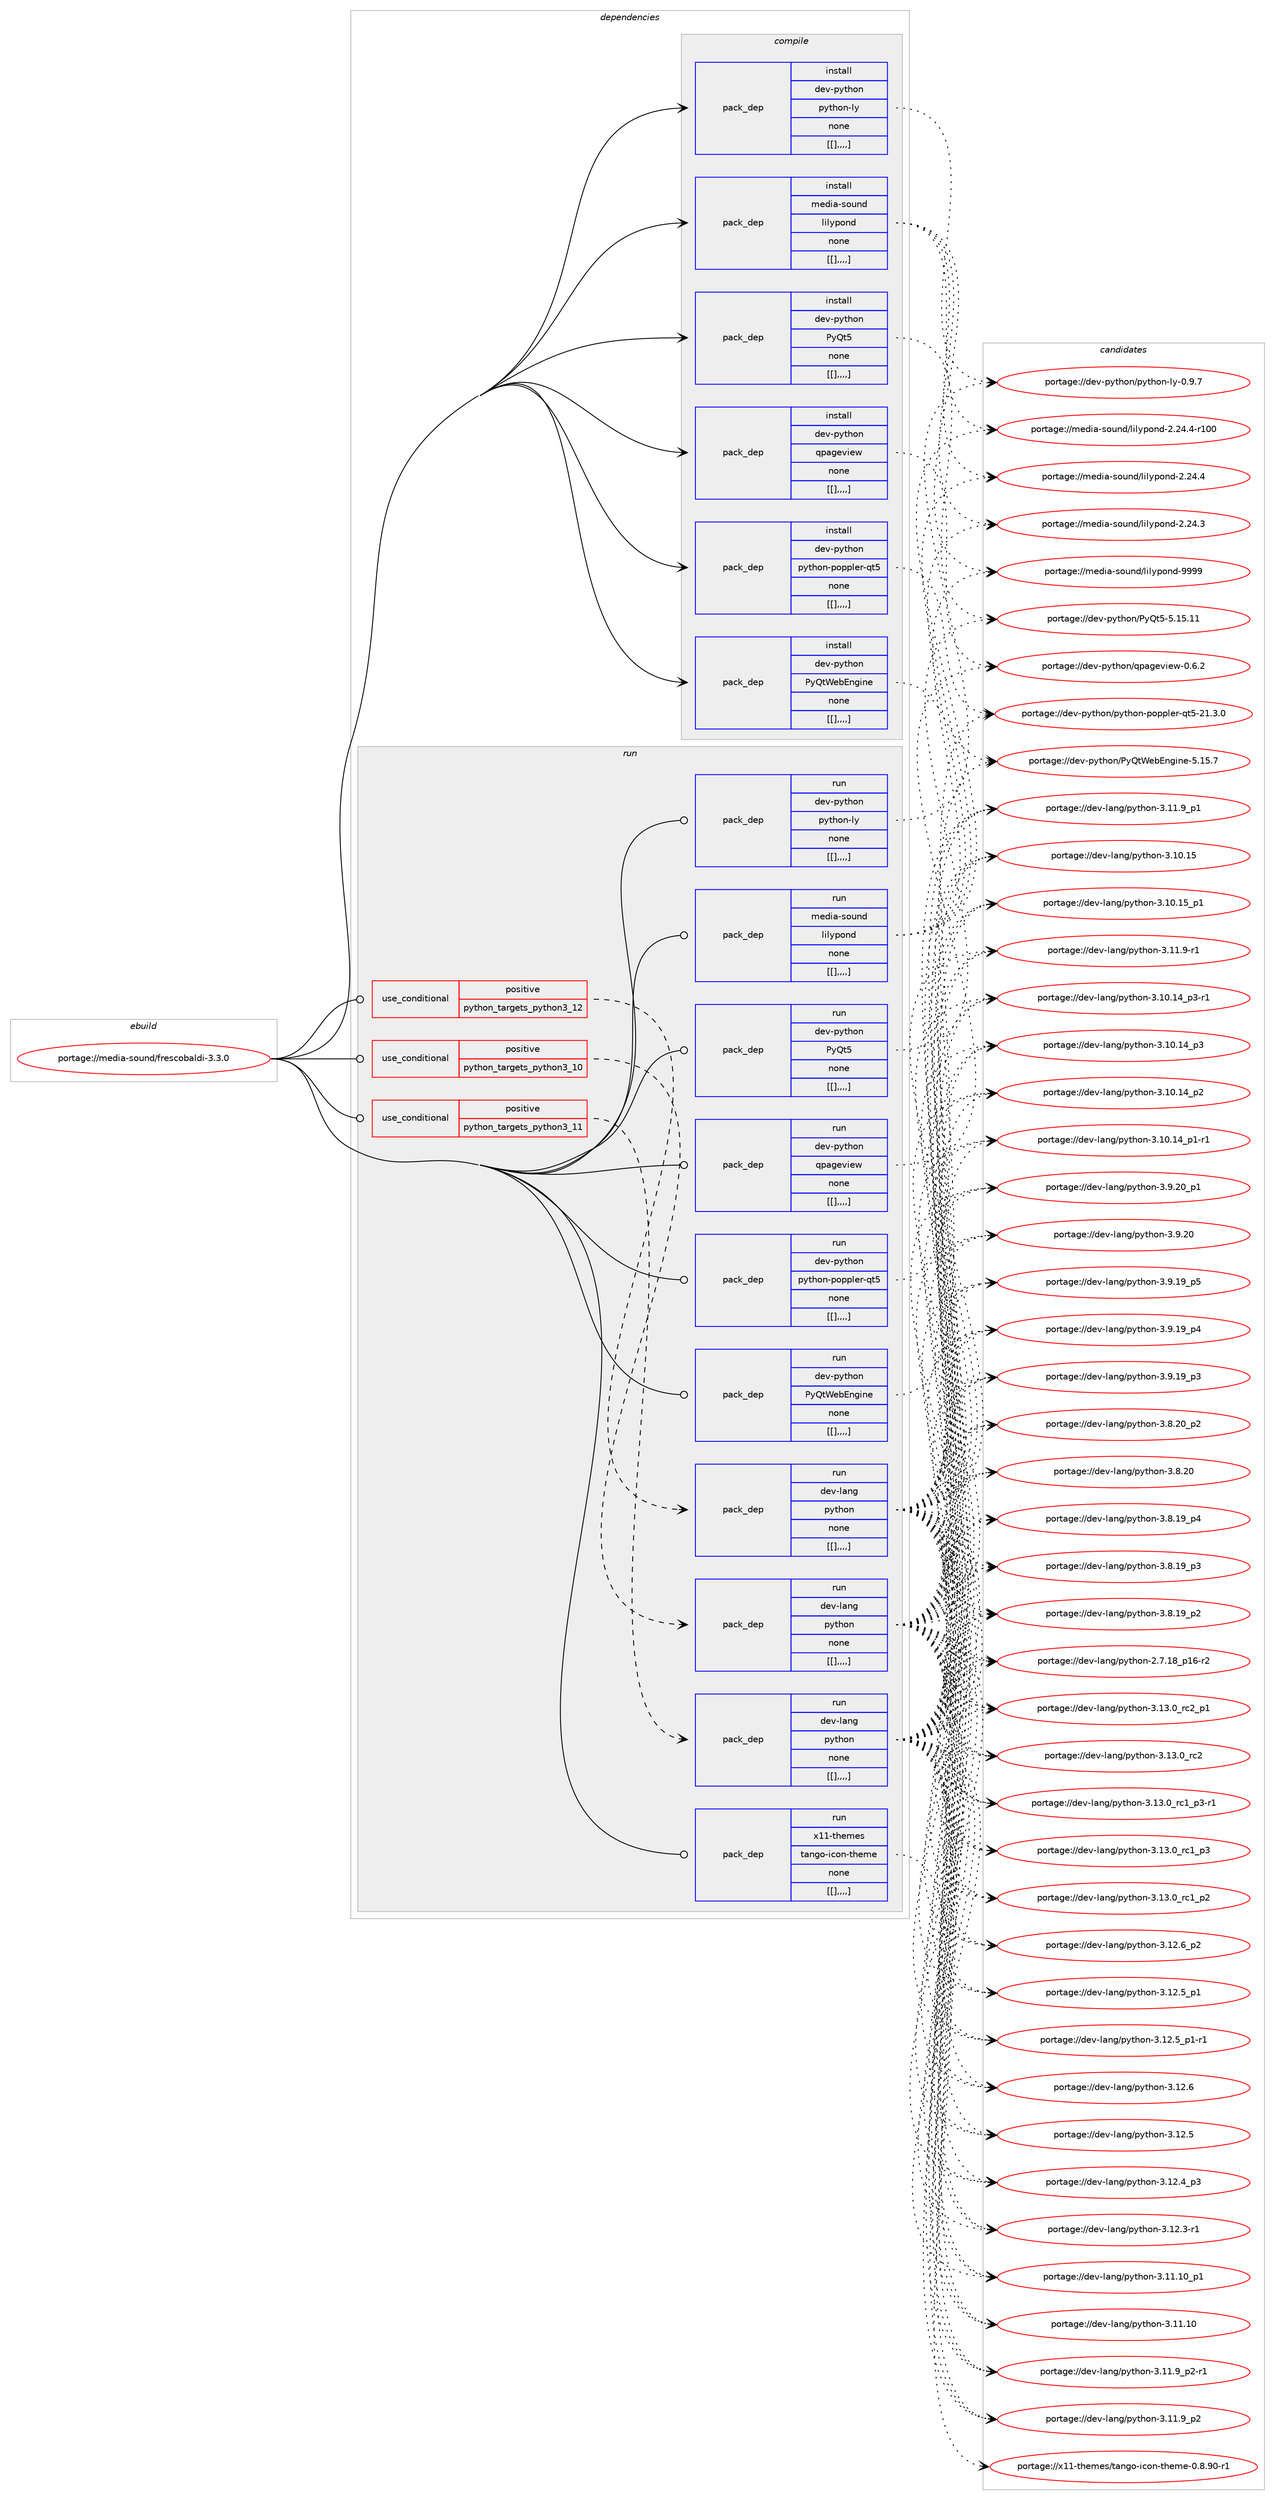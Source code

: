 digraph prolog {

# *************
# Graph options
# *************

newrank=true;
concentrate=true;
compound=true;
graph [rankdir=LR,fontname=Helvetica,fontsize=10,ranksep=1.5];#, ranksep=2.5, nodesep=0.2];
edge  [arrowhead=vee];
node  [fontname=Helvetica,fontsize=10];

# **********
# The ebuild
# **********

subgraph cluster_leftcol {
color=gray;
label=<<i>ebuild</i>>;
id [label="portage://media-sound/frescobaldi-3.3.0", color=red, width=4, href="../media-sound/frescobaldi-3.3.0.svg"];
}

# ****************
# The dependencies
# ****************

subgraph cluster_midcol {
color=gray;
label=<<i>dependencies</i>>;
subgraph cluster_compile {
fillcolor="#eeeeee";
style=filled;
label=<<i>compile</i>>;
subgraph pack239587 {
dependency325603 [label=<<TABLE BORDER="0" CELLBORDER="1" CELLSPACING="0" CELLPADDING="4" WIDTH="220"><TR><TD ROWSPAN="6" CELLPADDING="30">pack_dep</TD></TR><TR><TD WIDTH="110">install</TD></TR><TR><TD>dev-python</TD></TR><TR><TD>PyQt5</TD></TR><TR><TD>none</TD></TR><TR><TD>[[],,,,]</TD></TR></TABLE>>, shape=none, color=blue];
}
id:e -> dependency325603:w [weight=20,style="solid",arrowhead="vee"];
subgraph pack239588 {
dependency325604 [label=<<TABLE BORDER="0" CELLBORDER="1" CELLSPACING="0" CELLPADDING="4" WIDTH="220"><TR><TD ROWSPAN="6" CELLPADDING="30">pack_dep</TD></TR><TR><TD WIDTH="110">install</TD></TR><TR><TD>dev-python</TD></TR><TR><TD>PyQtWebEngine</TD></TR><TR><TD>none</TD></TR><TR><TD>[[],,,,]</TD></TR></TABLE>>, shape=none, color=blue];
}
id:e -> dependency325604:w [weight=20,style="solid",arrowhead="vee"];
subgraph pack239589 {
dependency325605 [label=<<TABLE BORDER="0" CELLBORDER="1" CELLSPACING="0" CELLPADDING="4" WIDTH="220"><TR><TD ROWSPAN="6" CELLPADDING="30">pack_dep</TD></TR><TR><TD WIDTH="110">install</TD></TR><TR><TD>dev-python</TD></TR><TR><TD>python-ly</TD></TR><TR><TD>none</TD></TR><TR><TD>[[],,,,]</TD></TR></TABLE>>, shape=none, color=blue];
}
id:e -> dependency325605:w [weight=20,style="solid",arrowhead="vee"];
subgraph pack239590 {
dependency325606 [label=<<TABLE BORDER="0" CELLBORDER="1" CELLSPACING="0" CELLPADDING="4" WIDTH="220"><TR><TD ROWSPAN="6" CELLPADDING="30">pack_dep</TD></TR><TR><TD WIDTH="110">install</TD></TR><TR><TD>dev-python</TD></TR><TR><TD>python-poppler-qt5</TD></TR><TR><TD>none</TD></TR><TR><TD>[[],,,,]</TD></TR></TABLE>>, shape=none, color=blue];
}
id:e -> dependency325606:w [weight=20,style="solid",arrowhead="vee"];
subgraph pack239591 {
dependency325607 [label=<<TABLE BORDER="0" CELLBORDER="1" CELLSPACING="0" CELLPADDING="4" WIDTH="220"><TR><TD ROWSPAN="6" CELLPADDING="30">pack_dep</TD></TR><TR><TD WIDTH="110">install</TD></TR><TR><TD>dev-python</TD></TR><TR><TD>qpageview</TD></TR><TR><TD>none</TD></TR><TR><TD>[[],,,,]</TD></TR></TABLE>>, shape=none, color=blue];
}
id:e -> dependency325607:w [weight=20,style="solid",arrowhead="vee"];
subgraph pack239592 {
dependency325608 [label=<<TABLE BORDER="0" CELLBORDER="1" CELLSPACING="0" CELLPADDING="4" WIDTH="220"><TR><TD ROWSPAN="6" CELLPADDING="30">pack_dep</TD></TR><TR><TD WIDTH="110">install</TD></TR><TR><TD>media-sound</TD></TR><TR><TD>lilypond</TD></TR><TR><TD>none</TD></TR><TR><TD>[[],,,,]</TD></TR></TABLE>>, shape=none, color=blue];
}
id:e -> dependency325608:w [weight=20,style="solid",arrowhead="vee"];
}
subgraph cluster_compileandrun {
fillcolor="#eeeeee";
style=filled;
label=<<i>compile and run</i>>;
}
subgraph cluster_run {
fillcolor="#eeeeee";
style=filled;
label=<<i>run</i>>;
subgraph cond83528 {
dependency325609 [label=<<TABLE BORDER="0" CELLBORDER="1" CELLSPACING="0" CELLPADDING="4"><TR><TD ROWSPAN="3" CELLPADDING="10">use_conditional</TD></TR><TR><TD>positive</TD></TR><TR><TD>python_targets_python3_10</TD></TR></TABLE>>, shape=none, color=red];
subgraph pack239593 {
dependency325610 [label=<<TABLE BORDER="0" CELLBORDER="1" CELLSPACING="0" CELLPADDING="4" WIDTH="220"><TR><TD ROWSPAN="6" CELLPADDING="30">pack_dep</TD></TR><TR><TD WIDTH="110">run</TD></TR><TR><TD>dev-lang</TD></TR><TR><TD>python</TD></TR><TR><TD>none</TD></TR><TR><TD>[[],,,,]</TD></TR></TABLE>>, shape=none, color=blue];
}
dependency325609:e -> dependency325610:w [weight=20,style="dashed",arrowhead="vee"];
}
id:e -> dependency325609:w [weight=20,style="solid",arrowhead="odot"];
subgraph cond83529 {
dependency325611 [label=<<TABLE BORDER="0" CELLBORDER="1" CELLSPACING="0" CELLPADDING="4"><TR><TD ROWSPAN="3" CELLPADDING="10">use_conditional</TD></TR><TR><TD>positive</TD></TR><TR><TD>python_targets_python3_11</TD></TR></TABLE>>, shape=none, color=red];
subgraph pack239594 {
dependency325612 [label=<<TABLE BORDER="0" CELLBORDER="1" CELLSPACING="0" CELLPADDING="4" WIDTH="220"><TR><TD ROWSPAN="6" CELLPADDING="30">pack_dep</TD></TR><TR><TD WIDTH="110">run</TD></TR><TR><TD>dev-lang</TD></TR><TR><TD>python</TD></TR><TR><TD>none</TD></TR><TR><TD>[[],,,,]</TD></TR></TABLE>>, shape=none, color=blue];
}
dependency325611:e -> dependency325612:w [weight=20,style="dashed",arrowhead="vee"];
}
id:e -> dependency325611:w [weight=20,style="solid",arrowhead="odot"];
subgraph cond83530 {
dependency325613 [label=<<TABLE BORDER="0" CELLBORDER="1" CELLSPACING="0" CELLPADDING="4"><TR><TD ROWSPAN="3" CELLPADDING="10">use_conditional</TD></TR><TR><TD>positive</TD></TR><TR><TD>python_targets_python3_12</TD></TR></TABLE>>, shape=none, color=red];
subgraph pack239595 {
dependency325614 [label=<<TABLE BORDER="0" CELLBORDER="1" CELLSPACING="0" CELLPADDING="4" WIDTH="220"><TR><TD ROWSPAN="6" CELLPADDING="30">pack_dep</TD></TR><TR><TD WIDTH="110">run</TD></TR><TR><TD>dev-lang</TD></TR><TR><TD>python</TD></TR><TR><TD>none</TD></TR><TR><TD>[[],,,,]</TD></TR></TABLE>>, shape=none, color=blue];
}
dependency325613:e -> dependency325614:w [weight=20,style="dashed",arrowhead="vee"];
}
id:e -> dependency325613:w [weight=20,style="solid",arrowhead="odot"];
subgraph pack239596 {
dependency325615 [label=<<TABLE BORDER="0" CELLBORDER="1" CELLSPACING="0" CELLPADDING="4" WIDTH="220"><TR><TD ROWSPAN="6" CELLPADDING="30">pack_dep</TD></TR><TR><TD WIDTH="110">run</TD></TR><TR><TD>dev-python</TD></TR><TR><TD>PyQt5</TD></TR><TR><TD>none</TD></TR><TR><TD>[[],,,,]</TD></TR></TABLE>>, shape=none, color=blue];
}
id:e -> dependency325615:w [weight=20,style="solid",arrowhead="odot"];
subgraph pack239597 {
dependency325616 [label=<<TABLE BORDER="0" CELLBORDER="1" CELLSPACING="0" CELLPADDING="4" WIDTH="220"><TR><TD ROWSPAN="6" CELLPADDING="30">pack_dep</TD></TR><TR><TD WIDTH="110">run</TD></TR><TR><TD>dev-python</TD></TR><TR><TD>PyQtWebEngine</TD></TR><TR><TD>none</TD></TR><TR><TD>[[],,,,]</TD></TR></TABLE>>, shape=none, color=blue];
}
id:e -> dependency325616:w [weight=20,style="solid",arrowhead="odot"];
subgraph pack239598 {
dependency325617 [label=<<TABLE BORDER="0" CELLBORDER="1" CELLSPACING="0" CELLPADDING="4" WIDTH="220"><TR><TD ROWSPAN="6" CELLPADDING="30">pack_dep</TD></TR><TR><TD WIDTH="110">run</TD></TR><TR><TD>dev-python</TD></TR><TR><TD>python-ly</TD></TR><TR><TD>none</TD></TR><TR><TD>[[],,,,]</TD></TR></TABLE>>, shape=none, color=blue];
}
id:e -> dependency325617:w [weight=20,style="solid",arrowhead="odot"];
subgraph pack239599 {
dependency325618 [label=<<TABLE BORDER="0" CELLBORDER="1" CELLSPACING="0" CELLPADDING="4" WIDTH="220"><TR><TD ROWSPAN="6" CELLPADDING="30">pack_dep</TD></TR><TR><TD WIDTH="110">run</TD></TR><TR><TD>dev-python</TD></TR><TR><TD>python-poppler-qt5</TD></TR><TR><TD>none</TD></TR><TR><TD>[[],,,,]</TD></TR></TABLE>>, shape=none, color=blue];
}
id:e -> dependency325618:w [weight=20,style="solid",arrowhead="odot"];
subgraph pack239600 {
dependency325619 [label=<<TABLE BORDER="0" CELLBORDER="1" CELLSPACING="0" CELLPADDING="4" WIDTH="220"><TR><TD ROWSPAN="6" CELLPADDING="30">pack_dep</TD></TR><TR><TD WIDTH="110">run</TD></TR><TR><TD>dev-python</TD></TR><TR><TD>qpageview</TD></TR><TR><TD>none</TD></TR><TR><TD>[[],,,,]</TD></TR></TABLE>>, shape=none, color=blue];
}
id:e -> dependency325619:w [weight=20,style="solid",arrowhead="odot"];
subgraph pack239601 {
dependency325620 [label=<<TABLE BORDER="0" CELLBORDER="1" CELLSPACING="0" CELLPADDING="4" WIDTH="220"><TR><TD ROWSPAN="6" CELLPADDING="30">pack_dep</TD></TR><TR><TD WIDTH="110">run</TD></TR><TR><TD>media-sound</TD></TR><TR><TD>lilypond</TD></TR><TR><TD>none</TD></TR><TR><TD>[[],,,,]</TD></TR></TABLE>>, shape=none, color=blue];
}
id:e -> dependency325620:w [weight=20,style="solid",arrowhead="odot"];
subgraph pack239602 {
dependency325621 [label=<<TABLE BORDER="0" CELLBORDER="1" CELLSPACING="0" CELLPADDING="4" WIDTH="220"><TR><TD ROWSPAN="6" CELLPADDING="30">pack_dep</TD></TR><TR><TD WIDTH="110">run</TD></TR><TR><TD>x11-themes</TD></TR><TR><TD>tango-icon-theme</TD></TR><TR><TD>none</TD></TR><TR><TD>[[],,,,]</TD></TR></TABLE>>, shape=none, color=blue];
}
id:e -> dependency325621:w [weight=20,style="solid",arrowhead="odot"];
}
}

# **************
# The candidates
# **************

subgraph cluster_choices {
rank=same;
color=gray;
label=<<i>candidates</i>>;

subgraph choice239587 {
color=black;
nodesep=1;
choice10010111845112121116104111110478012181116534553464953464949 [label="portage://dev-python/PyQt5-5.15.11", color=red, width=4,href="../dev-python/PyQt5-5.15.11.svg"];
dependency325603:e -> choice10010111845112121116104111110478012181116534553464953464949:w [style=dotted,weight="100"];
}
subgraph choice239588 {
color=black;
nodesep=1;
choice1001011184511212111610411111047801218111687101986911010310511010145534649534655 [label="portage://dev-python/PyQtWebEngine-5.15.7", color=red, width=4,href="../dev-python/PyQtWebEngine-5.15.7.svg"];
dependency325604:e -> choice1001011184511212111610411111047801218111687101986911010310511010145534649534655:w [style=dotted,weight="100"];
}
subgraph choice239589 {
color=black;
nodesep=1;
choice100101118451121211161041111104711212111610411111045108121454846574655 [label="portage://dev-python/python-ly-0.9.7", color=red, width=4,href="../dev-python/python-ly-0.9.7.svg"];
dependency325605:e -> choice100101118451121211161041111104711212111610411111045108121454846574655:w [style=dotted,weight="100"];
}
subgraph choice239590 {
color=black;
nodesep=1;
choice100101118451121211161041111104711212111610411111045112111112112108101114451131165345504946514648 [label="portage://dev-python/python-poppler-qt5-21.3.0", color=red, width=4,href="../dev-python/python-poppler-qt5-21.3.0.svg"];
dependency325606:e -> choice100101118451121211161041111104711212111610411111045112111112112108101114451131165345504946514648:w [style=dotted,weight="100"];
}
subgraph choice239591 {
color=black;
nodesep=1;
choice100101118451121211161041111104711311297103101118105101119454846544650 [label="portage://dev-python/qpageview-0.6.2", color=red, width=4,href="../dev-python/qpageview-0.6.2.svg"];
dependency325607:e -> choice100101118451121211161041111104711311297103101118105101119454846544650:w [style=dotted,weight="100"];
}
subgraph choice239592 {
color=black;
nodesep=1;
choice1091011001059745115111117110100471081051081211121111101004557575757 [label="portage://media-sound/lilypond-9999", color=red, width=4,href="../media-sound/lilypond-9999.svg"];
choice1091011001059745115111117110100471081051081211121111101004550465052465245114494848 [label="portage://media-sound/lilypond-2.24.4-r100", color=red, width=4,href="../media-sound/lilypond-2.24.4-r100.svg"];
choice10910110010597451151111171101004710810510812111211111010045504650524652 [label="portage://media-sound/lilypond-2.24.4", color=red, width=4,href="../media-sound/lilypond-2.24.4.svg"];
choice10910110010597451151111171101004710810510812111211111010045504650524651 [label="portage://media-sound/lilypond-2.24.3", color=red, width=4,href="../media-sound/lilypond-2.24.3.svg"];
dependency325608:e -> choice1091011001059745115111117110100471081051081211121111101004557575757:w [style=dotted,weight="100"];
dependency325608:e -> choice1091011001059745115111117110100471081051081211121111101004550465052465245114494848:w [style=dotted,weight="100"];
dependency325608:e -> choice10910110010597451151111171101004710810510812111211111010045504650524652:w [style=dotted,weight="100"];
dependency325608:e -> choice10910110010597451151111171101004710810510812111211111010045504650524651:w [style=dotted,weight="100"];
}
subgraph choice239593 {
color=black;
nodesep=1;
choice100101118451089711010347112121116104111110455146495146489511499509511249 [label="portage://dev-lang/python-3.13.0_rc2_p1", color=red, width=4,href="../dev-lang/python-3.13.0_rc2_p1.svg"];
choice10010111845108971101034711212111610411111045514649514648951149950 [label="portage://dev-lang/python-3.13.0_rc2", color=red, width=4,href="../dev-lang/python-3.13.0_rc2.svg"];
choice1001011184510897110103471121211161041111104551464951464895114994995112514511449 [label="portage://dev-lang/python-3.13.0_rc1_p3-r1", color=red, width=4,href="../dev-lang/python-3.13.0_rc1_p3-r1.svg"];
choice100101118451089711010347112121116104111110455146495146489511499499511251 [label="portage://dev-lang/python-3.13.0_rc1_p3", color=red, width=4,href="../dev-lang/python-3.13.0_rc1_p3.svg"];
choice100101118451089711010347112121116104111110455146495146489511499499511250 [label="portage://dev-lang/python-3.13.0_rc1_p2", color=red, width=4,href="../dev-lang/python-3.13.0_rc1_p2.svg"];
choice100101118451089711010347112121116104111110455146495046549511250 [label="portage://dev-lang/python-3.12.6_p2", color=red, width=4,href="../dev-lang/python-3.12.6_p2.svg"];
choice10010111845108971101034711212111610411111045514649504654 [label="portage://dev-lang/python-3.12.6", color=red, width=4,href="../dev-lang/python-3.12.6.svg"];
choice1001011184510897110103471121211161041111104551464950465395112494511449 [label="portage://dev-lang/python-3.12.5_p1-r1", color=red, width=4,href="../dev-lang/python-3.12.5_p1-r1.svg"];
choice100101118451089711010347112121116104111110455146495046539511249 [label="portage://dev-lang/python-3.12.5_p1", color=red, width=4,href="../dev-lang/python-3.12.5_p1.svg"];
choice10010111845108971101034711212111610411111045514649504653 [label="portage://dev-lang/python-3.12.5", color=red, width=4,href="../dev-lang/python-3.12.5.svg"];
choice100101118451089711010347112121116104111110455146495046529511251 [label="portage://dev-lang/python-3.12.4_p3", color=red, width=4,href="../dev-lang/python-3.12.4_p3.svg"];
choice100101118451089711010347112121116104111110455146495046514511449 [label="portage://dev-lang/python-3.12.3-r1", color=red, width=4,href="../dev-lang/python-3.12.3-r1.svg"];
choice10010111845108971101034711212111610411111045514649494649489511249 [label="portage://dev-lang/python-3.11.10_p1", color=red, width=4,href="../dev-lang/python-3.11.10_p1.svg"];
choice1001011184510897110103471121211161041111104551464949464948 [label="portage://dev-lang/python-3.11.10", color=red, width=4,href="../dev-lang/python-3.11.10.svg"];
choice1001011184510897110103471121211161041111104551464949465795112504511449 [label="portage://dev-lang/python-3.11.9_p2-r1", color=red, width=4,href="../dev-lang/python-3.11.9_p2-r1.svg"];
choice100101118451089711010347112121116104111110455146494946579511250 [label="portage://dev-lang/python-3.11.9_p2", color=red, width=4,href="../dev-lang/python-3.11.9_p2.svg"];
choice100101118451089711010347112121116104111110455146494946579511249 [label="portage://dev-lang/python-3.11.9_p1", color=red, width=4,href="../dev-lang/python-3.11.9_p1.svg"];
choice100101118451089711010347112121116104111110455146494946574511449 [label="portage://dev-lang/python-3.11.9-r1", color=red, width=4,href="../dev-lang/python-3.11.9-r1.svg"];
choice10010111845108971101034711212111610411111045514649484649539511249 [label="portage://dev-lang/python-3.10.15_p1", color=red, width=4,href="../dev-lang/python-3.10.15_p1.svg"];
choice1001011184510897110103471121211161041111104551464948464953 [label="portage://dev-lang/python-3.10.15", color=red, width=4,href="../dev-lang/python-3.10.15.svg"];
choice100101118451089711010347112121116104111110455146494846495295112514511449 [label="portage://dev-lang/python-3.10.14_p3-r1", color=red, width=4,href="../dev-lang/python-3.10.14_p3-r1.svg"];
choice10010111845108971101034711212111610411111045514649484649529511251 [label="portage://dev-lang/python-3.10.14_p3", color=red, width=4,href="../dev-lang/python-3.10.14_p3.svg"];
choice10010111845108971101034711212111610411111045514649484649529511250 [label="portage://dev-lang/python-3.10.14_p2", color=red, width=4,href="../dev-lang/python-3.10.14_p2.svg"];
choice100101118451089711010347112121116104111110455146494846495295112494511449 [label="portage://dev-lang/python-3.10.14_p1-r1", color=red, width=4,href="../dev-lang/python-3.10.14_p1-r1.svg"];
choice100101118451089711010347112121116104111110455146574650489511249 [label="portage://dev-lang/python-3.9.20_p1", color=red, width=4,href="../dev-lang/python-3.9.20_p1.svg"];
choice10010111845108971101034711212111610411111045514657465048 [label="portage://dev-lang/python-3.9.20", color=red, width=4,href="../dev-lang/python-3.9.20.svg"];
choice100101118451089711010347112121116104111110455146574649579511253 [label="portage://dev-lang/python-3.9.19_p5", color=red, width=4,href="../dev-lang/python-3.9.19_p5.svg"];
choice100101118451089711010347112121116104111110455146574649579511252 [label="portage://dev-lang/python-3.9.19_p4", color=red, width=4,href="../dev-lang/python-3.9.19_p4.svg"];
choice100101118451089711010347112121116104111110455146574649579511251 [label="portage://dev-lang/python-3.9.19_p3", color=red, width=4,href="../dev-lang/python-3.9.19_p3.svg"];
choice100101118451089711010347112121116104111110455146564650489511250 [label="portage://dev-lang/python-3.8.20_p2", color=red, width=4,href="../dev-lang/python-3.8.20_p2.svg"];
choice10010111845108971101034711212111610411111045514656465048 [label="portage://dev-lang/python-3.8.20", color=red, width=4,href="../dev-lang/python-3.8.20.svg"];
choice100101118451089711010347112121116104111110455146564649579511252 [label="portage://dev-lang/python-3.8.19_p4", color=red, width=4,href="../dev-lang/python-3.8.19_p4.svg"];
choice100101118451089711010347112121116104111110455146564649579511251 [label="portage://dev-lang/python-3.8.19_p3", color=red, width=4,href="../dev-lang/python-3.8.19_p3.svg"];
choice100101118451089711010347112121116104111110455146564649579511250 [label="portage://dev-lang/python-3.8.19_p2", color=red, width=4,href="../dev-lang/python-3.8.19_p2.svg"];
choice100101118451089711010347112121116104111110455046554649569511249544511450 [label="portage://dev-lang/python-2.7.18_p16-r2", color=red, width=4,href="../dev-lang/python-2.7.18_p16-r2.svg"];
dependency325610:e -> choice100101118451089711010347112121116104111110455146495146489511499509511249:w [style=dotted,weight="100"];
dependency325610:e -> choice10010111845108971101034711212111610411111045514649514648951149950:w [style=dotted,weight="100"];
dependency325610:e -> choice1001011184510897110103471121211161041111104551464951464895114994995112514511449:w [style=dotted,weight="100"];
dependency325610:e -> choice100101118451089711010347112121116104111110455146495146489511499499511251:w [style=dotted,weight="100"];
dependency325610:e -> choice100101118451089711010347112121116104111110455146495146489511499499511250:w [style=dotted,weight="100"];
dependency325610:e -> choice100101118451089711010347112121116104111110455146495046549511250:w [style=dotted,weight="100"];
dependency325610:e -> choice10010111845108971101034711212111610411111045514649504654:w [style=dotted,weight="100"];
dependency325610:e -> choice1001011184510897110103471121211161041111104551464950465395112494511449:w [style=dotted,weight="100"];
dependency325610:e -> choice100101118451089711010347112121116104111110455146495046539511249:w [style=dotted,weight="100"];
dependency325610:e -> choice10010111845108971101034711212111610411111045514649504653:w [style=dotted,weight="100"];
dependency325610:e -> choice100101118451089711010347112121116104111110455146495046529511251:w [style=dotted,weight="100"];
dependency325610:e -> choice100101118451089711010347112121116104111110455146495046514511449:w [style=dotted,weight="100"];
dependency325610:e -> choice10010111845108971101034711212111610411111045514649494649489511249:w [style=dotted,weight="100"];
dependency325610:e -> choice1001011184510897110103471121211161041111104551464949464948:w [style=dotted,weight="100"];
dependency325610:e -> choice1001011184510897110103471121211161041111104551464949465795112504511449:w [style=dotted,weight="100"];
dependency325610:e -> choice100101118451089711010347112121116104111110455146494946579511250:w [style=dotted,weight="100"];
dependency325610:e -> choice100101118451089711010347112121116104111110455146494946579511249:w [style=dotted,weight="100"];
dependency325610:e -> choice100101118451089711010347112121116104111110455146494946574511449:w [style=dotted,weight="100"];
dependency325610:e -> choice10010111845108971101034711212111610411111045514649484649539511249:w [style=dotted,weight="100"];
dependency325610:e -> choice1001011184510897110103471121211161041111104551464948464953:w [style=dotted,weight="100"];
dependency325610:e -> choice100101118451089711010347112121116104111110455146494846495295112514511449:w [style=dotted,weight="100"];
dependency325610:e -> choice10010111845108971101034711212111610411111045514649484649529511251:w [style=dotted,weight="100"];
dependency325610:e -> choice10010111845108971101034711212111610411111045514649484649529511250:w [style=dotted,weight="100"];
dependency325610:e -> choice100101118451089711010347112121116104111110455146494846495295112494511449:w [style=dotted,weight="100"];
dependency325610:e -> choice100101118451089711010347112121116104111110455146574650489511249:w [style=dotted,weight="100"];
dependency325610:e -> choice10010111845108971101034711212111610411111045514657465048:w [style=dotted,weight="100"];
dependency325610:e -> choice100101118451089711010347112121116104111110455146574649579511253:w [style=dotted,weight="100"];
dependency325610:e -> choice100101118451089711010347112121116104111110455146574649579511252:w [style=dotted,weight="100"];
dependency325610:e -> choice100101118451089711010347112121116104111110455146574649579511251:w [style=dotted,weight="100"];
dependency325610:e -> choice100101118451089711010347112121116104111110455146564650489511250:w [style=dotted,weight="100"];
dependency325610:e -> choice10010111845108971101034711212111610411111045514656465048:w [style=dotted,weight="100"];
dependency325610:e -> choice100101118451089711010347112121116104111110455146564649579511252:w [style=dotted,weight="100"];
dependency325610:e -> choice100101118451089711010347112121116104111110455146564649579511251:w [style=dotted,weight="100"];
dependency325610:e -> choice100101118451089711010347112121116104111110455146564649579511250:w [style=dotted,weight="100"];
dependency325610:e -> choice100101118451089711010347112121116104111110455046554649569511249544511450:w [style=dotted,weight="100"];
}
subgraph choice239594 {
color=black;
nodesep=1;
choice100101118451089711010347112121116104111110455146495146489511499509511249 [label="portage://dev-lang/python-3.13.0_rc2_p1", color=red, width=4,href="../dev-lang/python-3.13.0_rc2_p1.svg"];
choice10010111845108971101034711212111610411111045514649514648951149950 [label="portage://dev-lang/python-3.13.0_rc2", color=red, width=4,href="../dev-lang/python-3.13.0_rc2.svg"];
choice1001011184510897110103471121211161041111104551464951464895114994995112514511449 [label="portage://dev-lang/python-3.13.0_rc1_p3-r1", color=red, width=4,href="../dev-lang/python-3.13.0_rc1_p3-r1.svg"];
choice100101118451089711010347112121116104111110455146495146489511499499511251 [label="portage://dev-lang/python-3.13.0_rc1_p3", color=red, width=4,href="../dev-lang/python-3.13.0_rc1_p3.svg"];
choice100101118451089711010347112121116104111110455146495146489511499499511250 [label="portage://dev-lang/python-3.13.0_rc1_p2", color=red, width=4,href="../dev-lang/python-3.13.0_rc1_p2.svg"];
choice100101118451089711010347112121116104111110455146495046549511250 [label="portage://dev-lang/python-3.12.6_p2", color=red, width=4,href="../dev-lang/python-3.12.6_p2.svg"];
choice10010111845108971101034711212111610411111045514649504654 [label="portage://dev-lang/python-3.12.6", color=red, width=4,href="../dev-lang/python-3.12.6.svg"];
choice1001011184510897110103471121211161041111104551464950465395112494511449 [label="portage://dev-lang/python-3.12.5_p1-r1", color=red, width=4,href="../dev-lang/python-3.12.5_p1-r1.svg"];
choice100101118451089711010347112121116104111110455146495046539511249 [label="portage://dev-lang/python-3.12.5_p1", color=red, width=4,href="../dev-lang/python-3.12.5_p1.svg"];
choice10010111845108971101034711212111610411111045514649504653 [label="portage://dev-lang/python-3.12.5", color=red, width=4,href="../dev-lang/python-3.12.5.svg"];
choice100101118451089711010347112121116104111110455146495046529511251 [label="portage://dev-lang/python-3.12.4_p3", color=red, width=4,href="../dev-lang/python-3.12.4_p3.svg"];
choice100101118451089711010347112121116104111110455146495046514511449 [label="portage://dev-lang/python-3.12.3-r1", color=red, width=4,href="../dev-lang/python-3.12.3-r1.svg"];
choice10010111845108971101034711212111610411111045514649494649489511249 [label="portage://dev-lang/python-3.11.10_p1", color=red, width=4,href="../dev-lang/python-3.11.10_p1.svg"];
choice1001011184510897110103471121211161041111104551464949464948 [label="portage://dev-lang/python-3.11.10", color=red, width=4,href="../dev-lang/python-3.11.10.svg"];
choice1001011184510897110103471121211161041111104551464949465795112504511449 [label="portage://dev-lang/python-3.11.9_p2-r1", color=red, width=4,href="../dev-lang/python-3.11.9_p2-r1.svg"];
choice100101118451089711010347112121116104111110455146494946579511250 [label="portage://dev-lang/python-3.11.9_p2", color=red, width=4,href="../dev-lang/python-3.11.9_p2.svg"];
choice100101118451089711010347112121116104111110455146494946579511249 [label="portage://dev-lang/python-3.11.9_p1", color=red, width=4,href="../dev-lang/python-3.11.9_p1.svg"];
choice100101118451089711010347112121116104111110455146494946574511449 [label="portage://dev-lang/python-3.11.9-r1", color=red, width=4,href="../dev-lang/python-3.11.9-r1.svg"];
choice10010111845108971101034711212111610411111045514649484649539511249 [label="portage://dev-lang/python-3.10.15_p1", color=red, width=4,href="../dev-lang/python-3.10.15_p1.svg"];
choice1001011184510897110103471121211161041111104551464948464953 [label="portage://dev-lang/python-3.10.15", color=red, width=4,href="../dev-lang/python-3.10.15.svg"];
choice100101118451089711010347112121116104111110455146494846495295112514511449 [label="portage://dev-lang/python-3.10.14_p3-r1", color=red, width=4,href="../dev-lang/python-3.10.14_p3-r1.svg"];
choice10010111845108971101034711212111610411111045514649484649529511251 [label="portage://dev-lang/python-3.10.14_p3", color=red, width=4,href="../dev-lang/python-3.10.14_p3.svg"];
choice10010111845108971101034711212111610411111045514649484649529511250 [label="portage://dev-lang/python-3.10.14_p2", color=red, width=4,href="../dev-lang/python-3.10.14_p2.svg"];
choice100101118451089711010347112121116104111110455146494846495295112494511449 [label="portage://dev-lang/python-3.10.14_p1-r1", color=red, width=4,href="../dev-lang/python-3.10.14_p1-r1.svg"];
choice100101118451089711010347112121116104111110455146574650489511249 [label="portage://dev-lang/python-3.9.20_p1", color=red, width=4,href="../dev-lang/python-3.9.20_p1.svg"];
choice10010111845108971101034711212111610411111045514657465048 [label="portage://dev-lang/python-3.9.20", color=red, width=4,href="../dev-lang/python-3.9.20.svg"];
choice100101118451089711010347112121116104111110455146574649579511253 [label="portage://dev-lang/python-3.9.19_p5", color=red, width=4,href="../dev-lang/python-3.9.19_p5.svg"];
choice100101118451089711010347112121116104111110455146574649579511252 [label="portage://dev-lang/python-3.9.19_p4", color=red, width=4,href="../dev-lang/python-3.9.19_p4.svg"];
choice100101118451089711010347112121116104111110455146574649579511251 [label="portage://dev-lang/python-3.9.19_p3", color=red, width=4,href="../dev-lang/python-3.9.19_p3.svg"];
choice100101118451089711010347112121116104111110455146564650489511250 [label="portage://dev-lang/python-3.8.20_p2", color=red, width=4,href="../dev-lang/python-3.8.20_p2.svg"];
choice10010111845108971101034711212111610411111045514656465048 [label="portage://dev-lang/python-3.8.20", color=red, width=4,href="../dev-lang/python-3.8.20.svg"];
choice100101118451089711010347112121116104111110455146564649579511252 [label="portage://dev-lang/python-3.8.19_p4", color=red, width=4,href="../dev-lang/python-3.8.19_p4.svg"];
choice100101118451089711010347112121116104111110455146564649579511251 [label="portage://dev-lang/python-3.8.19_p3", color=red, width=4,href="../dev-lang/python-3.8.19_p3.svg"];
choice100101118451089711010347112121116104111110455146564649579511250 [label="portage://dev-lang/python-3.8.19_p2", color=red, width=4,href="../dev-lang/python-3.8.19_p2.svg"];
choice100101118451089711010347112121116104111110455046554649569511249544511450 [label="portage://dev-lang/python-2.7.18_p16-r2", color=red, width=4,href="../dev-lang/python-2.7.18_p16-r2.svg"];
dependency325612:e -> choice100101118451089711010347112121116104111110455146495146489511499509511249:w [style=dotted,weight="100"];
dependency325612:e -> choice10010111845108971101034711212111610411111045514649514648951149950:w [style=dotted,weight="100"];
dependency325612:e -> choice1001011184510897110103471121211161041111104551464951464895114994995112514511449:w [style=dotted,weight="100"];
dependency325612:e -> choice100101118451089711010347112121116104111110455146495146489511499499511251:w [style=dotted,weight="100"];
dependency325612:e -> choice100101118451089711010347112121116104111110455146495146489511499499511250:w [style=dotted,weight="100"];
dependency325612:e -> choice100101118451089711010347112121116104111110455146495046549511250:w [style=dotted,weight="100"];
dependency325612:e -> choice10010111845108971101034711212111610411111045514649504654:w [style=dotted,weight="100"];
dependency325612:e -> choice1001011184510897110103471121211161041111104551464950465395112494511449:w [style=dotted,weight="100"];
dependency325612:e -> choice100101118451089711010347112121116104111110455146495046539511249:w [style=dotted,weight="100"];
dependency325612:e -> choice10010111845108971101034711212111610411111045514649504653:w [style=dotted,weight="100"];
dependency325612:e -> choice100101118451089711010347112121116104111110455146495046529511251:w [style=dotted,weight="100"];
dependency325612:e -> choice100101118451089711010347112121116104111110455146495046514511449:w [style=dotted,weight="100"];
dependency325612:e -> choice10010111845108971101034711212111610411111045514649494649489511249:w [style=dotted,weight="100"];
dependency325612:e -> choice1001011184510897110103471121211161041111104551464949464948:w [style=dotted,weight="100"];
dependency325612:e -> choice1001011184510897110103471121211161041111104551464949465795112504511449:w [style=dotted,weight="100"];
dependency325612:e -> choice100101118451089711010347112121116104111110455146494946579511250:w [style=dotted,weight="100"];
dependency325612:e -> choice100101118451089711010347112121116104111110455146494946579511249:w [style=dotted,weight="100"];
dependency325612:e -> choice100101118451089711010347112121116104111110455146494946574511449:w [style=dotted,weight="100"];
dependency325612:e -> choice10010111845108971101034711212111610411111045514649484649539511249:w [style=dotted,weight="100"];
dependency325612:e -> choice1001011184510897110103471121211161041111104551464948464953:w [style=dotted,weight="100"];
dependency325612:e -> choice100101118451089711010347112121116104111110455146494846495295112514511449:w [style=dotted,weight="100"];
dependency325612:e -> choice10010111845108971101034711212111610411111045514649484649529511251:w [style=dotted,weight="100"];
dependency325612:e -> choice10010111845108971101034711212111610411111045514649484649529511250:w [style=dotted,weight="100"];
dependency325612:e -> choice100101118451089711010347112121116104111110455146494846495295112494511449:w [style=dotted,weight="100"];
dependency325612:e -> choice100101118451089711010347112121116104111110455146574650489511249:w [style=dotted,weight="100"];
dependency325612:e -> choice10010111845108971101034711212111610411111045514657465048:w [style=dotted,weight="100"];
dependency325612:e -> choice100101118451089711010347112121116104111110455146574649579511253:w [style=dotted,weight="100"];
dependency325612:e -> choice100101118451089711010347112121116104111110455146574649579511252:w [style=dotted,weight="100"];
dependency325612:e -> choice100101118451089711010347112121116104111110455146574649579511251:w [style=dotted,weight="100"];
dependency325612:e -> choice100101118451089711010347112121116104111110455146564650489511250:w [style=dotted,weight="100"];
dependency325612:e -> choice10010111845108971101034711212111610411111045514656465048:w [style=dotted,weight="100"];
dependency325612:e -> choice100101118451089711010347112121116104111110455146564649579511252:w [style=dotted,weight="100"];
dependency325612:e -> choice100101118451089711010347112121116104111110455146564649579511251:w [style=dotted,weight="100"];
dependency325612:e -> choice100101118451089711010347112121116104111110455146564649579511250:w [style=dotted,weight="100"];
dependency325612:e -> choice100101118451089711010347112121116104111110455046554649569511249544511450:w [style=dotted,weight="100"];
}
subgraph choice239595 {
color=black;
nodesep=1;
choice100101118451089711010347112121116104111110455146495146489511499509511249 [label="portage://dev-lang/python-3.13.0_rc2_p1", color=red, width=4,href="../dev-lang/python-3.13.0_rc2_p1.svg"];
choice10010111845108971101034711212111610411111045514649514648951149950 [label="portage://dev-lang/python-3.13.0_rc2", color=red, width=4,href="../dev-lang/python-3.13.0_rc2.svg"];
choice1001011184510897110103471121211161041111104551464951464895114994995112514511449 [label="portage://dev-lang/python-3.13.0_rc1_p3-r1", color=red, width=4,href="../dev-lang/python-3.13.0_rc1_p3-r1.svg"];
choice100101118451089711010347112121116104111110455146495146489511499499511251 [label="portage://dev-lang/python-3.13.0_rc1_p3", color=red, width=4,href="../dev-lang/python-3.13.0_rc1_p3.svg"];
choice100101118451089711010347112121116104111110455146495146489511499499511250 [label="portage://dev-lang/python-3.13.0_rc1_p2", color=red, width=4,href="../dev-lang/python-3.13.0_rc1_p2.svg"];
choice100101118451089711010347112121116104111110455146495046549511250 [label="portage://dev-lang/python-3.12.6_p2", color=red, width=4,href="../dev-lang/python-3.12.6_p2.svg"];
choice10010111845108971101034711212111610411111045514649504654 [label="portage://dev-lang/python-3.12.6", color=red, width=4,href="../dev-lang/python-3.12.6.svg"];
choice1001011184510897110103471121211161041111104551464950465395112494511449 [label="portage://dev-lang/python-3.12.5_p1-r1", color=red, width=4,href="../dev-lang/python-3.12.5_p1-r1.svg"];
choice100101118451089711010347112121116104111110455146495046539511249 [label="portage://dev-lang/python-3.12.5_p1", color=red, width=4,href="../dev-lang/python-3.12.5_p1.svg"];
choice10010111845108971101034711212111610411111045514649504653 [label="portage://dev-lang/python-3.12.5", color=red, width=4,href="../dev-lang/python-3.12.5.svg"];
choice100101118451089711010347112121116104111110455146495046529511251 [label="portage://dev-lang/python-3.12.4_p3", color=red, width=4,href="../dev-lang/python-3.12.4_p3.svg"];
choice100101118451089711010347112121116104111110455146495046514511449 [label="portage://dev-lang/python-3.12.3-r1", color=red, width=4,href="../dev-lang/python-3.12.3-r1.svg"];
choice10010111845108971101034711212111610411111045514649494649489511249 [label="portage://dev-lang/python-3.11.10_p1", color=red, width=4,href="../dev-lang/python-3.11.10_p1.svg"];
choice1001011184510897110103471121211161041111104551464949464948 [label="portage://dev-lang/python-3.11.10", color=red, width=4,href="../dev-lang/python-3.11.10.svg"];
choice1001011184510897110103471121211161041111104551464949465795112504511449 [label="portage://dev-lang/python-3.11.9_p2-r1", color=red, width=4,href="../dev-lang/python-3.11.9_p2-r1.svg"];
choice100101118451089711010347112121116104111110455146494946579511250 [label="portage://dev-lang/python-3.11.9_p2", color=red, width=4,href="../dev-lang/python-3.11.9_p2.svg"];
choice100101118451089711010347112121116104111110455146494946579511249 [label="portage://dev-lang/python-3.11.9_p1", color=red, width=4,href="../dev-lang/python-3.11.9_p1.svg"];
choice100101118451089711010347112121116104111110455146494946574511449 [label="portage://dev-lang/python-3.11.9-r1", color=red, width=4,href="../dev-lang/python-3.11.9-r1.svg"];
choice10010111845108971101034711212111610411111045514649484649539511249 [label="portage://dev-lang/python-3.10.15_p1", color=red, width=4,href="../dev-lang/python-3.10.15_p1.svg"];
choice1001011184510897110103471121211161041111104551464948464953 [label="portage://dev-lang/python-3.10.15", color=red, width=4,href="../dev-lang/python-3.10.15.svg"];
choice100101118451089711010347112121116104111110455146494846495295112514511449 [label="portage://dev-lang/python-3.10.14_p3-r1", color=red, width=4,href="../dev-lang/python-3.10.14_p3-r1.svg"];
choice10010111845108971101034711212111610411111045514649484649529511251 [label="portage://dev-lang/python-3.10.14_p3", color=red, width=4,href="../dev-lang/python-3.10.14_p3.svg"];
choice10010111845108971101034711212111610411111045514649484649529511250 [label="portage://dev-lang/python-3.10.14_p2", color=red, width=4,href="../dev-lang/python-3.10.14_p2.svg"];
choice100101118451089711010347112121116104111110455146494846495295112494511449 [label="portage://dev-lang/python-3.10.14_p1-r1", color=red, width=4,href="../dev-lang/python-3.10.14_p1-r1.svg"];
choice100101118451089711010347112121116104111110455146574650489511249 [label="portage://dev-lang/python-3.9.20_p1", color=red, width=4,href="../dev-lang/python-3.9.20_p1.svg"];
choice10010111845108971101034711212111610411111045514657465048 [label="portage://dev-lang/python-3.9.20", color=red, width=4,href="../dev-lang/python-3.9.20.svg"];
choice100101118451089711010347112121116104111110455146574649579511253 [label="portage://dev-lang/python-3.9.19_p5", color=red, width=4,href="../dev-lang/python-3.9.19_p5.svg"];
choice100101118451089711010347112121116104111110455146574649579511252 [label="portage://dev-lang/python-3.9.19_p4", color=red, width=4,href="../dev-lang/python-3.9.19_p4.svg"];
choice100101118451089711010347112121116104111110455146574649579511251 [label="portage://dev-lang/python-3.9.19_p3", color=red, width=4,href="../dev-lang/python-3.9.19_p3.svg"];
choice100101118451089711010347112121116104111110455146564650489511250 [label="portage://dev-lang/python-3.8.20_p2", color=red, width=4,href="../dev-lang/python-3.8.20_p2.svg"];
choice10010111845108971101034711212111610411111045514656465048 [label="portage://dev-lang/python-3.8.20", color=red, width=4,href="../dev-lang/python-3.8.20.svg"];
choice100101118451089711010347112121116104111110455146564649579511252 [label="portage://dev-lang/python-3.8.19_p4", color=red, width=4,href="../dev-lang/python-3.8.19_p4.svg"];
choice100101118451089711010347112121116104111110455146564649579511251 [label="portage://dev-lang/python-3.8.19_p3", color=red, width=4,href="../dev-lang/python-3.8.19_p3.svg"];
choice100101118451089711010347112121116104111110455146564649579511250 [label="portage://dev-lang/python-3.8.19_p2", color=red, width=4,href="../dev-lang/python-3.8.19_p2.svg"];
choice100101118451089711010347112121116104111110455046554649569511249544511450 [label="portage://dev-lang/python-2.7.18_p16-r2", color=red, width=4,href="../dev-lang/python-2.7.18_p16-r2.svg"];
dependency325614:e -> choice100101118451089711010347112121116104111110455146495146489511499509511249:w [style=dotted,weight="100"];
dependency325614:e -> choice10010111845108971101034711212111610411111045514649514648951149950:w [style=dotted,weight="100"];
dependency325614:e -> choice1001011184510897110103471121211161041111104551464951464895114994995112514511449:w [style=dotted,weight="100"];
dependency325614:e -> choice100101118451089711010347112121116104111110455146495146489511499499511251:w [style=dotted,weight="100"];
dependency325614:e -> choice100101118451089711010347112121116104111110455146495146489511499499511250:w [style=dotted,weight="100"];
dependency325614:e -> choice100101118451089711010347112121116104111110455146495046549511250:w [style=dotted,weight="100"];
dependency325614:e -> choice10010111845108971101034711212111610411111045514649504654:w [style=dotted,weight="100"];
dependency325614:e -> choice1001011184510897110103471121211161041111104551464950465395112494511449:w [style=dotted,weight="100"];
dependency325614:e -> choice100101118451089711010347112121116104111110455146495046539511249:w [style=dotted,weight="100"];
dependency325614:e -> choice10010111845108971101034711212111610411111045514649504653:w [style=dotted,weight="100"];
dependency325614:e -> choice100101118451089711010347112121116104111110455146495046529511251:w [style=dotted,weight="100"];
dependency325614:e -> choice100101118451089711010347112121116104111110455146495046514511449:w [style=dotted,weight="100"];
dependency325614:e -> choice10010111845108971101034711212111610411111045514649494649489511249:w [style=dotted,weight="100"];
dependency325614:e -> choice1001011184510897110103471121211161041111104551464949464948:w [style=dotted,weight="100"];
dependency325614:e -> choice1001011184510897110103471121211161041111104551464949465795112504511449:w [style=dotted,weight="100"];
dependency325614:e -> choice100101118451089711010347112121116104111110455146494946579511250:w [style=dotted,weight="100"];
dependency325614:e -> choice100101118451089711010347112121116104111110455146494946579511249:w [style=dotted,weight="100"];
dependency325614:e -> choice100101118451089711010347112121116104111110455146494946574511449:w [style=dotted,weight="100"];
dependency325614:e -> choice10010111845108971101034711212111610411111045514649484649539511249:w [style=dotted,weight="100"];
dependency325614:e -> choice1001011184510897110103471121211161041111104551464948464953:w [style=dotted,weight="100"];
dependency325614:e -> choice100101118451089711010347112121116104111110455146494846495295112514511449:w [style=dotted,weight="100"];
dependency325614:e -> choice10010111845108971101034711212111610411111045514649484649529511251:w [style=dotted,weight="100"];
dependency325614:e -> choice10010111845108971101034711212111610411111045514649484649529511250:w [style=dotted,weight="100"];
dependency325614:e -> choice100101118451089711010347112121116104111110455146494846495295112494511449:w [style=dotted,weight="100"];
dependency325614:e -> choice100101118451089711010347112121116104111110455146574650489511249:w [style=dotted,weight="100"];
dependency325614:e -> choice10010111845108971101034711212111610411111045514657465048:w [style=dotted,weight="100"];
dependency325614:e -> choice100101118451089711010347112121116104111110455146574649579511253:w [style=dotted,weight="100"];
dependency325614:e -> choice100101118451089711010347112121116104111110455146574649579511252:w [style=dotted,weight="100"];
dependency325614:e -> choice100101118451089711010347112121116104111110455146574649579511251:w [style=dotted,weight="100"];
dependency325614:e -> choice100101118451089711010347112121116104111110455146564650489511250:w [style=dotted,weight="100"];
dependency325614:e -> choice10010111845108971101034711212111610411111045514656465048:w [style=dotted,weight="100"];
dependency325614:e -> choice100101118451089711010347112121116104111110455146564649579511252:w [style=dotted,weight="100"];
dependency325614:e -> choice100101118451089711010347112121116104111110455146564649579511251:w [style=dotted,weight="100"];
dependency325614:e -> choice100101118451089711010347112121116104111110455146564649579511250:w [style=dotted,weight="100"];
dependency325614:e -> choice100101118451089711010347112121116104111110455046554649569511249544511450:w [style=dotted,weight="100"];
}
subgraph choice239596 {
color=black;
nodesep=1;
choice10010111845112121116104111110478012181116534553464953464949 [label="portage://dev-python/PyQt5-5.15.11", color=red, width=4,href="../dev-python/PyQt5-5.15.11.svg"];
dependency325615:e -> choice10010111845112121116104111110478012181116534553464953464949:w [style=dotted,weight="100"];
}
subgraph choice239597 {
color=black;
nodesep=1;
choice1001011184511212111610411111047801218111687101986911010310511010145534649534655 [label="portage://dev-python/PyQtWebEngine-5.15.7", color=red, width=4,href="../dev-python/PyQtWebEngine-5.15.7.svg"];
dependency325616:e -> choice1001011184511212111610411111047801218111687101986911010310511010145534649534655:w [style=dotted,weight="100"];
}
subgraph choice239598 {
color=black;
nodesep=1;
choice100101118451121211161041111104711212111610411111045108121454846574655 [label="portage://dev-python/python-ly-0.9.7", color=red, width=4,href="../dev-python/python-ly-0.9.7.svg"];
dependency325617:e -> choice100101118451121211161041111104711212111610411111045108121454846574655:w [style=dotted,weight="100"];
}
subgraph choice239599 {
color=black;
nodesep=1;
choice100101118451121211161041111104711212111610411111045112111112112108101114451131165345504946514648 [label="portage://dev-python/python-poppler-qt5-21.3.0", color=red, width=4,href="../dev-python/python-poppler-qt5-21.3.0.svg"];
dependency325618:e -> choice100101118451121211161041111104711212111610411111045112111112112108101114451131165345504946514648:w [style=dotted,weight="100"];
}
subgraph choice239600 {
color=black;
nodesep=1;
choice100101118451121211161041111104711311297103101118105101119454846544650 [label="portage://dev-python/qpageview-0.6.2", color=red, width=4,href="../dev-python/qpageview-0.6.2.svg"];
dependency325619:e -> choice100101118451121211161041111104711311297103101118105101119454846544650:w [style=dotted,weight="100"];
}
subgraph choice239601 {
color=black;
nodesep=1;
choice1091011001059745115111117110100471081051081211121111101004557575757 [label="portage://media-sound/lilypond-9999", color=red, width=4,href="../media-sound/lilypond-9999.svg"];
choice1091011001059745115111117110100471081051081211121111101004550465052465245114494848 [label="portage://media-sound/lilypond-2.24.4-r100", color=red, width=4,href="../media-sound/lilypond-2.24.4-r100.svg"];
choice10910110010597451151111171101004710810510812111211111010045504650524652 [label="portage://media-sound/lilypond-2.24.4", color=red, width=4,href="../media-sound/lilypond-2.24.4.svg"];
choice10910110010597451151111171101004710810510812111211111010045504650524651 [label="portage://media-sound/lilypond-2.24.3", color=red, width=4,href="../media-sound/lilypond-2.24.3.svg"];
dependency325620:e -> choice1091011001059745115111117110100471081051081211121111101004557575757:w [style=dotted,weight="100"];
dependency325620:e -> choice1091011001059745115111117110100471081051081211121111101004550465052465245114494848:w [style=dotted,weight="100"];
dependency325620:e -> choice10910110010597451151111171101004710810510812111211111010045504650524652:w [style=dotted,weight="100"];
dependency325620:e -> choice10910110010597451151111171101004710810510812111211111010045504650524651:w [style=dotted,weight="100"];
}
subgraph choice239602 {
color=black;
nodesep=1;
choice1204949451161041011091011154711697110103111451059911111045116104101109101454846564657484511449 [label="portage://x11-themes/tango-icon-theme-0.8.90-r1", color=red, width=4,href="../x11-themes/tango-icon-theme-0.8.90-r1.svg"];
dependency325621:e -> choice1204949451161041011091011154711697110103111451059911111045116104101109101454846564657484511449:w [style=dotted,weight="100"];
}
}

}
